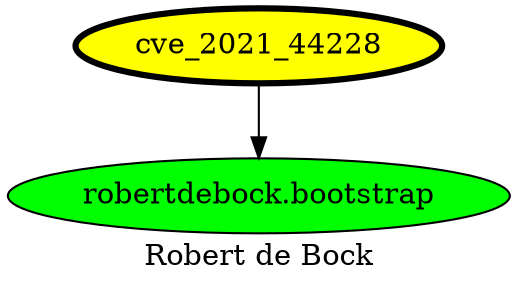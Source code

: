 digraph PhiloDilemma {
  label = "Robert de Bock" ;
  overlap=false
  {
    "cve_2021_44228" [fillcolor=yellow style=filled penwidth=3]
    "robertdebock.bootstrap" [fillcolor=green style=filled]
  }
  "cve_2021_44228" -> "robertdebock.bootstrap"
}
